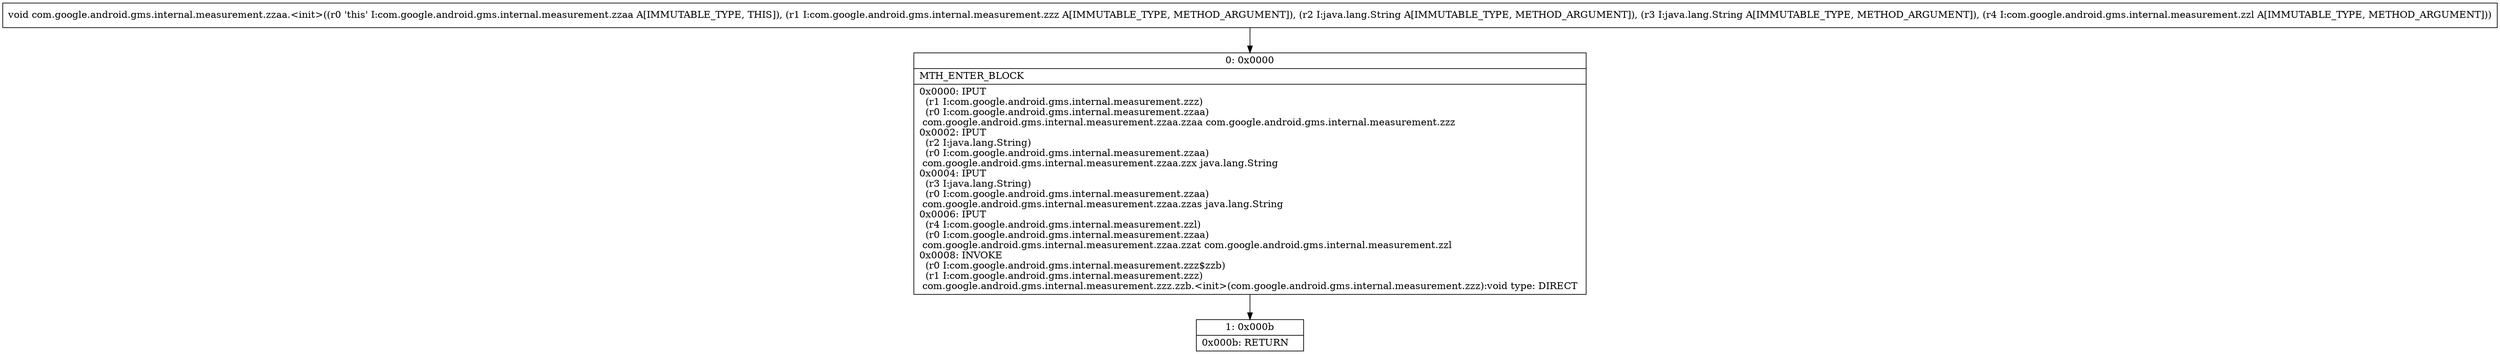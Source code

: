 digraph "CFG forcom.google.android.gms.internal.measurement.zzaa.\<init\>(Lcom\/google\/android\/gms\/internal\/measurement\/zzz;Ljava\/lang\/String;Ljava\/lang\/String;Lcom\/google\/android\/gms\/internal\/measurement\/zzl;)V" {
Node_0 [shape=record,label="{0\:\ 0x0000|MTH_ENTER_BLOCK\l|0x0000: IPUT  \l  (r1 I:com.google.android.gms.internal.measurement.zzz)\l  (r0 I:com.google.android.gms.internal.measurement.zzaa)\l com.google.android.gms.internal.measurement.zzaa.zzaa com.google.android.gms.internal.measurement.zzz \l0x0002: IPUT  \l  (r2 I:java.lang.String)\l  (r0 I:com.google.android.gms.internal.measurement.zzaa)\l com.google.android.gms.internal.measurement.zzaa.zzx java.lang.String \l0x0004: IPUT  \l  (r3 I:java.lang.String)\l  (r0 I:com.google.android.gms.internal.measurement.zzaa)\l com.google.android.gms.internal.measurement.zzaa.zzas java.lang.String \l0x0006: IPUT  \l  (r4 I:com.google.android.gms.internal.measurement.zzl)\l  (r0 I:com.google.android.gms.internal.measurement.zzaa)\l com.google.android.gms.internal.measurement.zzaa.zzat com.google.android.gms.internal.measurement.zzl \l0x0008: INVOKE  \l  (r0 I:com.google.android.gms.internal.measurement.zzz$zzb)\l  (r1 I:com.google.android.gms.internal.measurement.zzz)\l com.google.android.gms.internal.measurement.zzz.zzb.\<init\>(com.google.android.gms.internal.measurement.zzz):void type: DIRECT \l}"];
Node_1 [shape=record,label="{1\:\ 0x000b|0x000b: RETURN   \l}"];
MethodNode[shape=record,label="{void com.google.android.gms.internal.measurement.zzaa.\<init\>((r0 'this' I:com.google.android.gms.internal.measurement.zzaa A[IMMUTABLE_TYPE, THIS]), (r1 I:com.google.android.gms.internal.measurement.zzz A[IMMUTABLE_TYPE, METHOD_ARGUMENT]), (r2 I:java.lang.String A[IMMUTABLE_TYPE, METHOD_ARGUMENT]), (r3 I:java.lang.String A[IMMUTABLE_TYPE, METHOD_ARGUMENT]), (r4 I:com.google.android.gms.internal.measurement.zzl A[IMMUTABLE_TYPE, METHOD_ARGUMENT])) }"];
MethodNode -> Node_0;
Node_0 -> Node_1;
}

